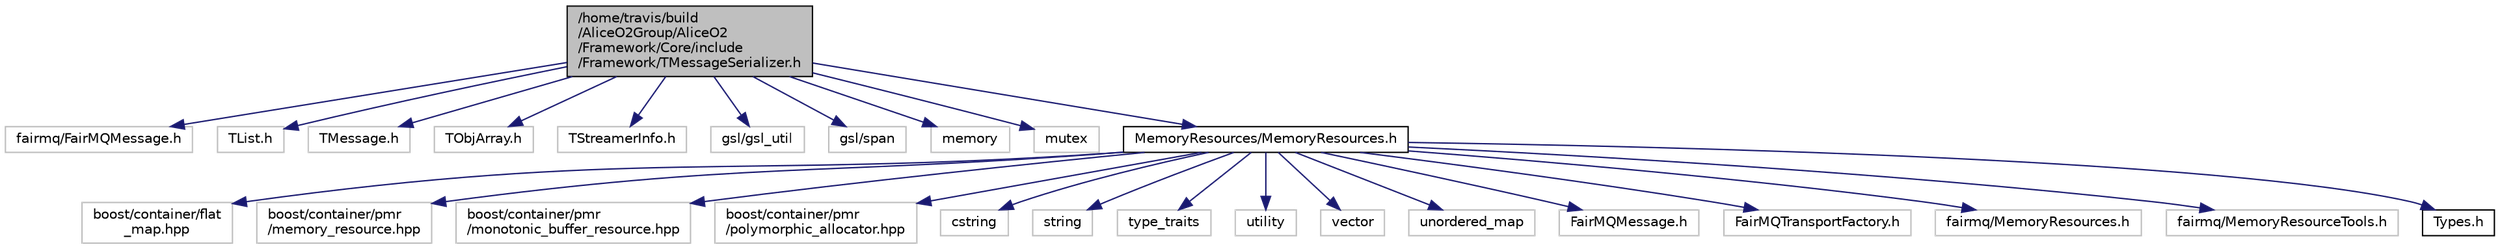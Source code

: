digraph "/home/travis/build/AliceO2Group/AliceO2/Framework/Core/include/Framework/TMessageSerializer.h"
{
 // INTERACTIVE_SVG=YES
  bgcolor="transparent";
  edge [fontname="Helvetica",fontsize="10",labelfontname="Helvetica",labelfontsize="10"];
  node [fontname="Helvetica",fontsize="10",shape=record];
  Node0 [label="/home/travis/build\l/AliceO2Group/AliceO2\l/Framework/Core/include\l/Framework/TMessageSerializer.h",height=0.2,width=0.4,color="black", fillcolor="grey75", style="filled", fontcolor="black"];
  Node0 -> Node1 [color="midnightblue",fontsize="10",style="solid",fontname="Helvetica"];
  Node1 [label="fairmq/FairMQMessage.h",height=0.2,width=0.4,color="grey75"];
  Node0 -> Node2 [color="midnightblue",fontsize="10",style="solid",fontname="Helvetica"];
  Node2 [label="TList.h",height=0.2,width=0.4,color="grey75"];
  Node0 -> Node3 [color="midnightblue",fontsize="10",style="solid",fontname="Helvetica"];
  Node3 [label="TMessage.h",height=0.2,width=0.4,color="grey75"];
  Node0 -> Node4 [color="midnightblue",fontsize="10",style="solid",fontname="Helvetica"];
  Node4 [label="TObjArray.h",height=0.2,width=0.4,color="grey75"];
  Node0 -> Node5 [color="midnightblue",fontsize="10",style="solid",fontname="Helvetica"];
  Node5 [label="TStreamerInfo.h",height=0.2,width=0.4,color="grey75"];
  Node0 -> Node6 [color="midnightblue",fontsize="10",style="solid",fontname="Helvetica"];
  Node6 [label="gsl/gsl_util",height=0.2,width=0.4,color="grey75"];
  Node0 -> Node7 [color="midnightblue",fontsize="10",style="solid",fontname="Helvetica"];
  Node7 [label="gsl/span",height=0.2,width=0.4,color="grey75"];
  Node0 -> Node8 [color="midnightblue",fontsize="10",style="solid",fontname="Helvetica"];
  Node8 [label="memory",height=0.2,width=0.4,color="grey75"];
  Node0 -> Node9 [color="midnightblue",fontsize="10",style="solid",fontname="Helvetica"];
  Node9 [label="mutex",height=0.2,width=0.4,color="grey75"];
  Node0 -> Node10 [color="midnightblue",fontsize="10",style="solid",fontname="Helvetica"];
  Node10 [label="MemoryResources/MemoryResources.h",height=0.2,width=0.4,color="black",URL="$dc/d03/MemoryResources_8h.html"];
  Node10 -> Node11 [color="midnightblue",fontsize="10",style="solid",fontname="Helvetica"];
  Node11 [label="boost/container/flat\l_map.hpp",height=0.2,width=0.4,color="grey75"];
  Node10 -> Node12 [color="midnightblue",fontsize="10",style="solid",fontname="Helvetica"];
  Node12 [label="boost/container/pmr\l/memory_resource.hpp",height=0.2,width=0.4,color="grey75"];
  Node10 -> Node13 [color="midnightblue",fontsize="10",style="solid",fontname="Helvetica"];
  Node13 [label="boost/container/pmr\l/monotonic_buffer_resource.hpp",height=0.2,width=0.4,color="grey75"];
  Node10 -> Node14 [color="midnightblue",fontsize="10",style="solid",fontname="Helvetica"];
  Node14 [label="boost/container/pmr\l/polymorphic_allocator.hpp",height=0.2,width=0.4,color="grey75"];
  Node10 -> Node15 [color="midnightblue",fontsize="10",style="solid",fontname="Helvetica"];
  Node15 [label="cstring",height=0.2,width=0.4,color="grey75"];
  Node10 -> Node16 [color="midnightblue",fontsize="10",style="solid",fontname="Helvetica"];
  Node16 [label="string",height=0.2,width=0.4,color="grey75"];
  Node10 -> Node17 [color="midnightblue",fontsize="10",style="solid",fontname="Helvetica"];
  Node17 [label="type_traits",height=0.2,width=0.4,color="grey75"];
  Node10 -> Node18 [color="midnightblue",fontsize="10",style="solid",fontname="Helvetica"];
  Node18 [label="utility",height=0.2,width=0.4,color="grey75"];
  Node10 -> Node19 [color="midnightblue",fontsize="10",style="solid",fontname="Helvetica"];
  Node19 [label="vector",height=0.2,width=0.4,color="grey75"];
  Node10 -> Node20 [color="midnightblue",fontsize="10",style="solid",fontname="Helvetica"];
  Node20 [label="unordered_map",height=0.2,width=0.4,color="grey75"];
  Node10 -> Node21 [color="midnightblue",fontsize="10",style="solid",fontname="Helvetica"];
  Node21 [label="FairMQMessage.h",height=0.2,width=0.4,color="grey75"];
  Node10 -> Node22 [color="midnightblue",fontsize="10",style="solid",fontname="Helvetica"];
  Node22 [label="FairMQTransportFactory.h",height=0.2,width=0.4,color="grey75"];
  Node10 -> Node23 [color="midnightblue",fontsize="10",style="solid",fontname="Helvetica"];
  Node23 [label="fairmq/MemoryResources.h",height=0.2,width=0.4,color="grey75"];
  Node10 -> Node24 [color="midnightblue",fontsize="10",style="solid",fontname="Helvetica"];
  Node24 [label="fairmq/MemoryResourceTools.h",height=0.2,width=0.4,color="grey75"];
  Node10 -> Node25 [color="midnightblue",fontsize="10",style="solid",fontname="Helvetica"];
  Node25 [label="Types.h",height=0.2,width=0.4,color="black",URL="$d7/df8/Types_8h.html"];
}

